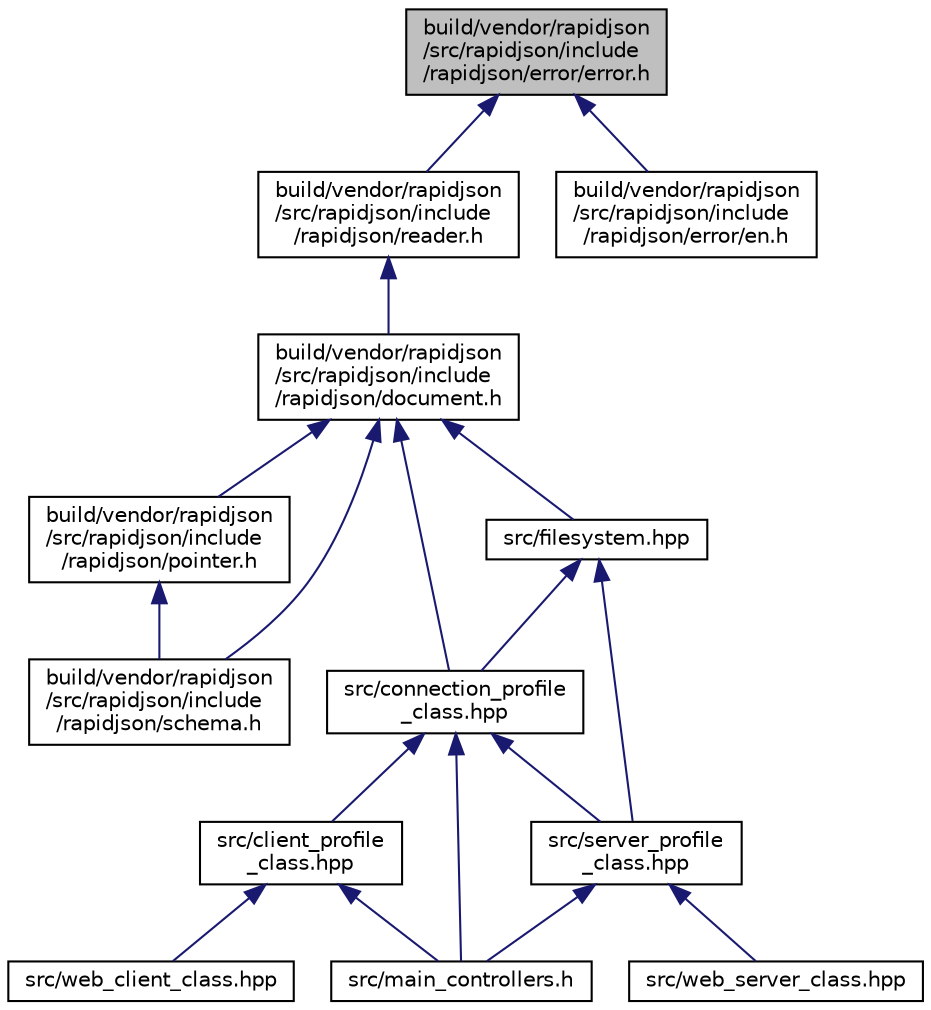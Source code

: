 digraph "build/vendor/rapidjson/src/rapidjson/include/rapidjson/error/error.h"
{
  edge [fontname="Helvetica",fontsize="10",labelfontname="Helvetica",labelfontsize="10"];
  node [fontname="Helvetica",fontsize="10",shape=record];
  Node5 [label="build/vendor/rapidjson\l/src/rapidjson/include\l/rapidjson/error/error.h",height=0.2,width=0.4,color="black", fillcolor="grey75", style="filled", fontcolor="black"];
  Node5 -> Node6 [dir="back",color="midnightblue",fontsize="10",style="solid",fontname="Helvetica"];
  Node6 [label="build/vendor/rapidjson\l/src/rapidjson/include\l/rapidjson/reader.h",height=0.2,width=0.4,color="black", fillcolor="white", style="filled",URL="$reader_8h.html"];
  Node6 -> Node7 [dir="back",color="midnightblue",fontsize="10",style="solid",fontname="Helvetica"];
  Node7 [label="build/vendor/rapidjson\l/src/rapidjson/include\l/rapidjson/document.h",height=0.2,width=0.4,color="black", fillcolor="white", style="filled",URL="$document_8h.html"];
  Node7 -> Node8 [dir="back",color="midnightblue",fontsize="10",style="solid",fontname="Helvetica"];
  Node8 [label="build/vendor/rapidjson\l/src/rapidjson/include\l/rapidjson/pointer.h",height=0.2,width=0.4,color="black", fillcolor="white", style="filled",URL="$pointer_8h_source.html"];
  Node8 -> Node9 [dir="back",color="midnightblue",fontsize="10",style="solid",fontname="Helvetica"];
  Node9 [label="build/vendor/rapidjson\l/src/rapidjson/include\l/rapidjson/schema.h",height=0.2,width=0.4,color="black", fillcolor="white", style="filled",URL="$schema_8h_source.html"];
  Node7 -> Node9 [dir="back",color="midnightblue",fontsize="10",style="solid",fontname="Helvetica"];
  Node7 -> Node10 [dir="back",color="midnightblue",fontsize="10",style="solid",fontname="Helvetica"];
  Node10 [label="src/filesystem.hpp",height=0.2,width=0.4,color="black", fillcolor="white", style="filled",URL="$filesystem_8hpp_source.html"];
  Node10 -> Node11 [dir="back",color="midnightblue",fontsize="10",style="solid",fontname="Helvetica"];
  Node11 [label="src/connection_profile\l_class.hpp",height=0.2,width=0.4,color="black", fillcolor="white", style="filled",URL="$connection__profile__class_8hpp_source.html"];
  Node11 -> Node12 [dir="back",color="midnightblue",fontsize="10",style="solid",fontname="Helvetica"];
  Node12 [label="src/client_profile\l_class.hpp",height=0.2,width=0.4,color="black", fillcolor="white", style="filled",URL="$client__profile__class_8hpp_source.html"];
  Node12 -> Node13 [dir="back",color="midnightblue",fontsize="10",style="solid",fontname="Helvetica"];
  Node13 [label="src/web_client_class.hpp",height=0.2,width=0.4,color="black", fillcolor="white", style="filled",URL="$web__client__class_8hpp_source.html"];
  Node12 -> Node14 [dir="back",color="midnightblue",fontsize="10",style="solid",fontname="Helvetica"];
  Node14 [label="src/main_controllers.h",height=0.2,width=0.4,color="black", fillcolor="white", style="filled",URL="$main__controllers_8h_source.html"];
  Node11 -> Node15 [dir="back",color="midnightblue",fontsize="10",style="solid",fontname="Helvetica"];
  Node15 [label="src/server_profile\l_class.hpp",height=0.2,width=0.4,color="black", fillcolor="white", style="filled",URL="$server__profile__class_8hpp_source.html"];
  Node15 -> Node16 [dir="back",color="midnightblue",fontsize="10",style="solid",fontname="Helvetica"];
  Node16 [label="src/web_server_class.hpp",height=0.2,width=0.4,color="black", fillcolor="white", style="filled",URL="$web__server__class_8hpp_source.html"];
  Node15 -> Node14 [dir="back",color="midnightblue",fontsize="10",style="solid",fontname="Helvetica"];
  Node11 -> Node14 [dir="back",color="midnightblue",fontsize="10",style="solid",fontname="Helvetica"];
  Node10 -> Node15 [dir="back",color="midnightblue",fontsize="10",style="solid",fontname="Helvetica"];
  Node7 -> Node11 [dir="back",color="midnightblue",fontsize="10",style="solid",fontname="Helvetica"];
  Node5 -> Node17 [dir="back",color="midnightblue",fontsize="10",style="solid",fontname="Helvetica"];
  Node17 [label="build/vendor/rapidjson\l/src/rapidjson/include\l/rapidjson/error/en.h",height=0.2,width=0.4,color="black", fillcolor="white", style="filled",URL="$en_8h_source.html"];
}
